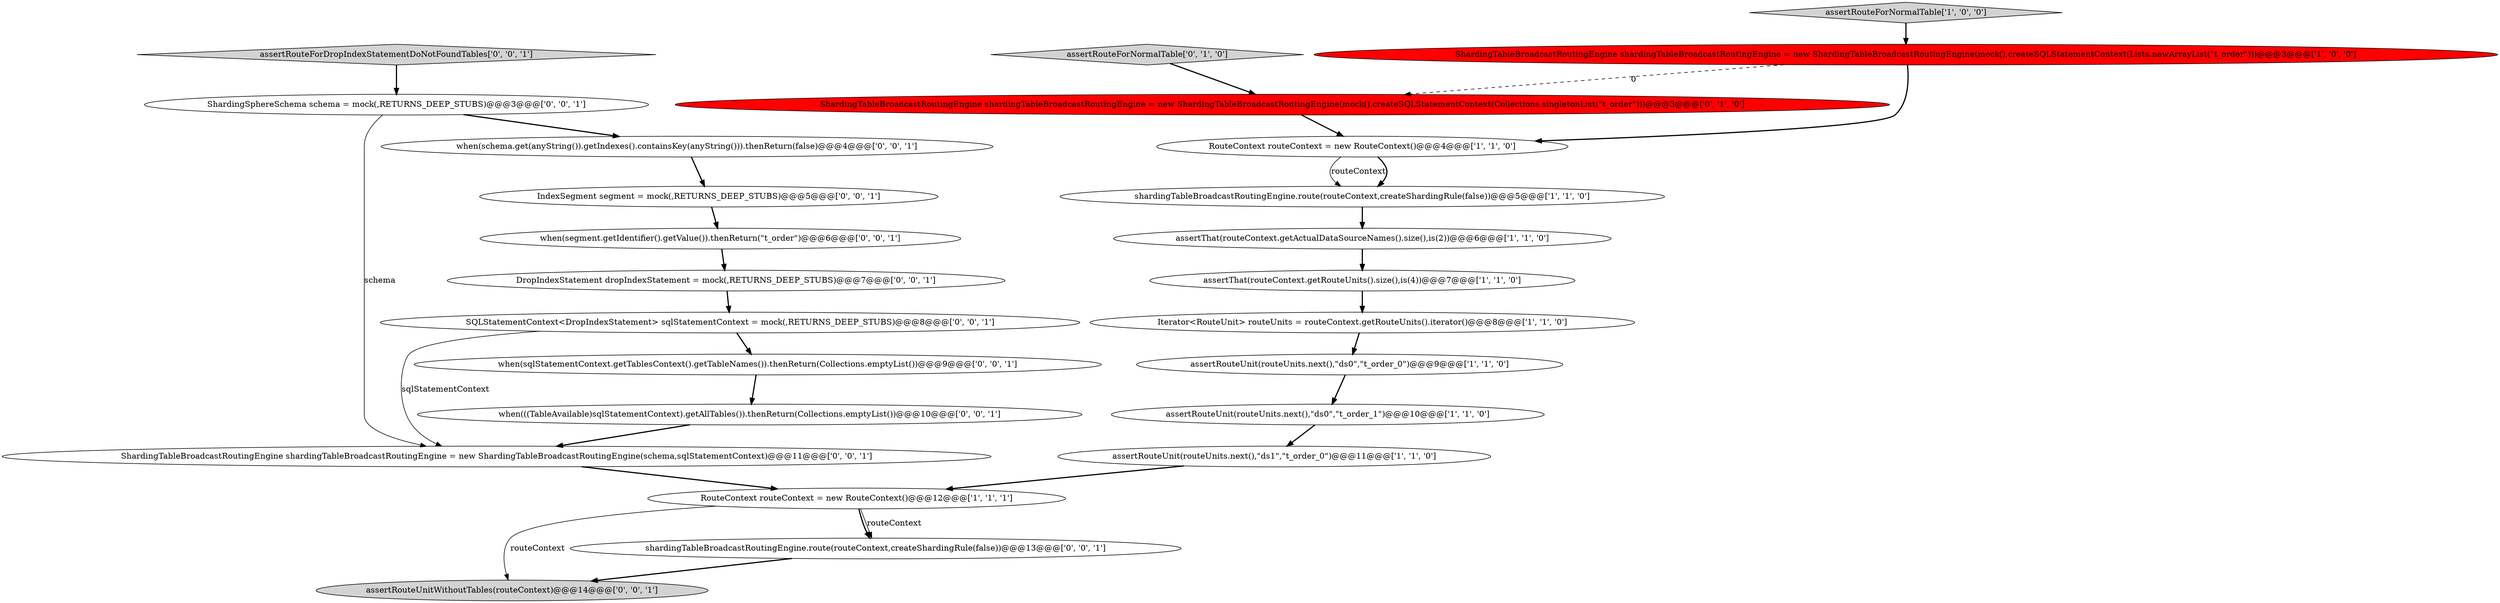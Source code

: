 digraph {
19 [style = filled, label = "assertRouteForDropIndexStatementDoNotFoundTables['0', '0', '1']", fillcolor = lightgray, shape = diamond image = "AAA0AAABBB3BBB"];
22 [style = filled, label = "assertRouteUnitWithoutTables(routeContext)@@@14@@@['0', '0', '1']", fillcolor = lightgray, shape = ellipse image = "AAA0AAABBB3BBB"];
1 [style = filled, label = "RouteContext routeContext = new RouteContext()@@@12@@@['1', '1', '1']", fillcolor = white, shape = ellipse image = "AAA0AAABBB1BBB"];
3 [style = filled, label = "assertRouteUnit(routeUnits.next(),\"ds0\",\"t_order_1\")@@@10@@@['1', '1', '0']", fillcolor = white, shape = ellipse image = "AAA0AAABBB1BBB"];
15 [style = filled, label = "ShardingTableBroadcastRoutingEngine shardingTableBroadcastRoutingEngine = new ShardingTableBroadcastRoutingEngine(schema,sqlStatementContext)@@@11@@@['0', '0', '1']", fillcolor = white, shape = ellipse image = "AAA0AAABBB3BBB"];
2 [style = filled, label = "ShardingTableBroadcastRoutingEngine shardingTableBroadcastRoutingEngine = new ShardingTableBroadcastRoutingEngine(mock(),createSQLStatementContext(Lists.newArrayList(\"t_order\")))@@@3@@@['1', '0', '0']", fillcolor = red, shape = ellipse image = "AAA1AAABBB1BBB"];
18 [style = filled, label = "shardingTableBroadcastRoutingEngine.route(routeContext,createShardingRule(false))@@@13@@@['0', '0', '1']", fillcolor = white, shape = ellipse image = "AAA0AAABBB3BBB"];
11 [style = filled, label = "assertRouteForNormalTable['0', '1', '0']", fillcolor = lightgray, shape = diamond image = "AAA0AAABBB2BBB"];
21 [style = filled, label = "when(((TableAvailable)sqlStatementContext).getAllTables()).thenReturn(Collections.emptyList())@@@10@@@['0', '0', '1']", fillcolor = white, shape = ellipse image = "AAA0AAABBB3BBB"];
4 [style = filled, label = "assertRouteUnit(routeUnits.next(),\"ds0\",\"t_order_0\")@@@9@@@['1', '1', '0']", fillcolor = white, shape = ellipse image = "AAA0AAABBB1BBB"];
13 [style = filled, label = "ShardingSphereSchema schema = mock(,RETURNS_DEEP_STUBS)@@@3@@@['0', '0', '1']", fillcolor = white, shape = ellipse image = "AAA0AAABBB3BBB"];
5 [style = filled, label = "assertThat(routeContext.getActualDataSourceNames().size(),is(2))@@@6@@@['1', '1', '0']", fillcolor = white, shape = ellipse image = "AAA0AAABBB1BBB"];
20 [style = filled, label = "when(schema.get(anyString()).getIndexes().containsKey(anyString())).thenReturn(false)@@@4@@@['0', '0', '1']", fillcolor = white, shape = ellipse image = "AAA0AAABBB3BBB"];
10 [style = filled, label = "assertRouteForNormalTable['1', '0', '0']", fillcolor = lightgray, shape = diamond image = "AAA0AAABBB1BBB"];
16 [style = filled, label = "DropIndexStatement dropIndexStatement = mock(,RETURNS_DEEP_STUBS)@@@7@@@['0', '0', '1']", fillcolor = white, shape = ellipse image = "AAA0AAABBB3BBB"];
17 [style = filled, label = "when(sqlStatementContext.getTablesContext().getTableNames()).thenReturn(Collections.emptyList())@@@9@@@['0', '0', '1']", fillcolor = white, shape = ellipse image = "AAA0AAABBB3BBB"];
8 [style = filled, label = "assertThat(routeContext.getRouteUnits().size(),is(4))@@@7@@@['1', '1', '0']", fillcolor = white, shape = ellipse image = "AAA0AAABBB1BBB"];
7 [style = filled, label = "RouteContext routeContext = new RouteContext()@@@4@@@['1', '1', '0']", fillcolor = white, shape = ellipse image = "AAA0AAABBB1BBB"];
9 [style = filled, label = "shardingTableBroadcastRoutingEngine.route(routeContext,createShardingRule(false))@@@5@@@['1', '1', '0']", fillcolor = white, shape = ellipse image = "AAA0AAABBB1BBB"];
12 [style = filled, label = "ShardingTableBroadcastRoutingEngine shardingTableBroadcastRoutingEngine = new ShardingTableBroadcastRoutingEngine(mock(),createSQLStatementContext(Collections.singletonList(\"t_order\")))@@@3@@@['0', '1', '0']", fillcolor = red, shape = ellipse image = "AAA1AAABBB2BBB"];
23 [style = filled, label = "IndexSegment segment = mock(,RETURNS_DEEP_STUBS)@@@5@@@['0', '0', '1']", fillcolor = white, shape = ellipse image = "AAA0AAABBB3BBB"];
6 [style = filled, label = "Iterator<RouteUnit> routeUnits = routeContext.getRouteUnits().iterator()@@@8@@@['1', '1', '0']", fillcolor = white, shape = ellipse image = "AAA0AAABBB1BBB"];
24 [style = filled, label = "when(segment.getIdentifier().getValue()).thenReturn(\"t_order\")@@@6@@@['0', '0', '1']", fillcolor = white, shape = ellipse image = "AAA0AAABBB3BBB"];
0 [style = filled, label = "assertRouteUnit(routeUnits.next(),\"ds1\",\"t_order_0\")@@@11@@@['1', '1', '0']", fillcolor = white, shape = ellipse image = "AAA0AAABBB1BBB"];
14 [style = filled, label = "SQLStatementContext<DropIndexStatement> sqlStatementContext = mock(,RETURNS_DEEP_STUBS)@@@8@@@['0', '0', '1']", fillcolor = white, shape = ellipse image = "AAA0AAABBB3BBB"];
5->8 [style = bold, label=""];
4->3 [style = bold, label=""];
14->15 [style = solid, label="sqlStatementContext"];
21->15 [style = bold, label=""];
7->9 [style = solid, label="routeContext"];
14->17 [style = bold, label=""];
1->18 [style = bold, label=""];
8->6 [style = bold, label=""];
11->12 [style = bold, label=""];
12->7 [style = bold, label=""];
3->0 [style = bold, label=""];
7->9 [style = bold, label=""];
24->16 [style = bold, label=""];
6->4 [style = bold, label=""];
2->12 [style = dashed, label="0"];
23->24 [style = bold, label=""];
13->15 [style = solid, label="schema"];
18->22 [style = bold, label=""];
20->23 [style = bold, label=""];
19->13 [style = bold, label=""];
0->1 [style = bold, label=""];
9->5 [style = bold, label=""];
16->14 [style = bold, label=""];
10->2 [style = bold, label=""];
13->20 [style = bold, label=""];
2->7 [style = bold, label=""];
1->18 [style = solid, label="routeContext"];
1->22 [style = solid, label="routeContext"];
17->21 [style = bold, label=""];
15->1 [style = bold, label=""];
}
